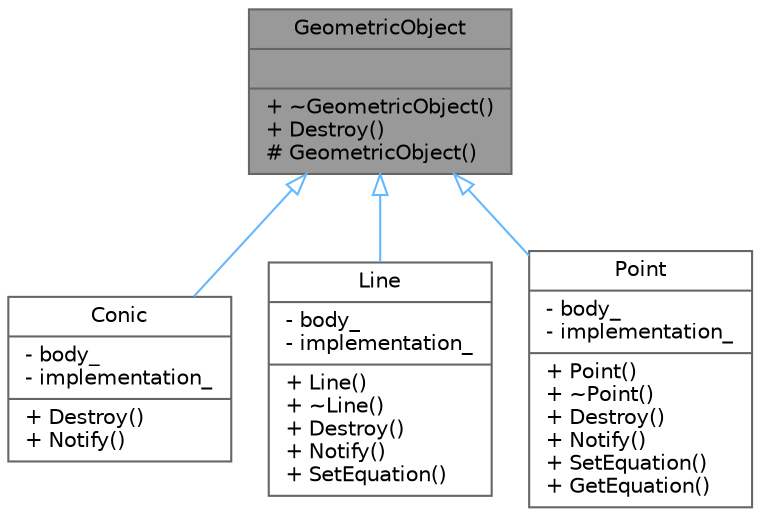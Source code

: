 digraph "GeometricObject"
{
 // LATEX_PDF_SIZE
  bgcolor="transparent";
  edge [fontname=Helvetica,fontsize=10,labelfontname=Helvetica,labelfontsize=10];
  node [fontname=Helvetica,fontsize=10,shape=box,height=0.2,width=0.9];
  Node1 [shape=record,label="{GeometricObject\n||+ ~GeometricObject()\l+ Destroy()\l# GeometricObject()\l}",height=0.2,width=0.4,color="gray40", fillcolor="grey60", style="filled", fontcolor="black",tooltip=" "];
  Node1 -> Node2 [dir="back",color="steelblue1",style="solid",arrowtail="onormal"];
  Node2 [shape=record,label="{Conic\n|- body_\l- implementation_\l|+ Destroy()\l+ Notify()\l}",height=0.2,width=0.4,color="gray40", fillcolor="white", style="filled",URL="$class_conic.html",tooltip="Conic on a plane."];
  Node1 -> Node3 [dir="back",color="steelblue1",style="solid",arrowtail="onormal"];
  Node3 [shape=record,label="{Line\n|- body_\l- implementation_\l|+ Line()\l+ ~Line()\l+ Destroy()\l+ Notify()\l+ SetEquation()\l}",height=0.2,width=0.4,color="gray40", fillcolor="white", style="filled",URL="$class_line.html",tooltip="Line on a plane."];
  Node1 -> Node4 [dir="back",color="steelblue1",style="solid",arrowtail="onormal"];
  Node4 [shape=record,label="{Point\n|- body_\l- implementation_\l|+ Point()\l+ ~Point()\l+ Destroy()\l+ Notify()\l+ SetEquation()\l+ GetEquation()\l}",height=0.2,width=0.4,color="gray40", fillcolor="white", style="filled",URL="$class_point.html",tooltip="Point on a plane."];
}
